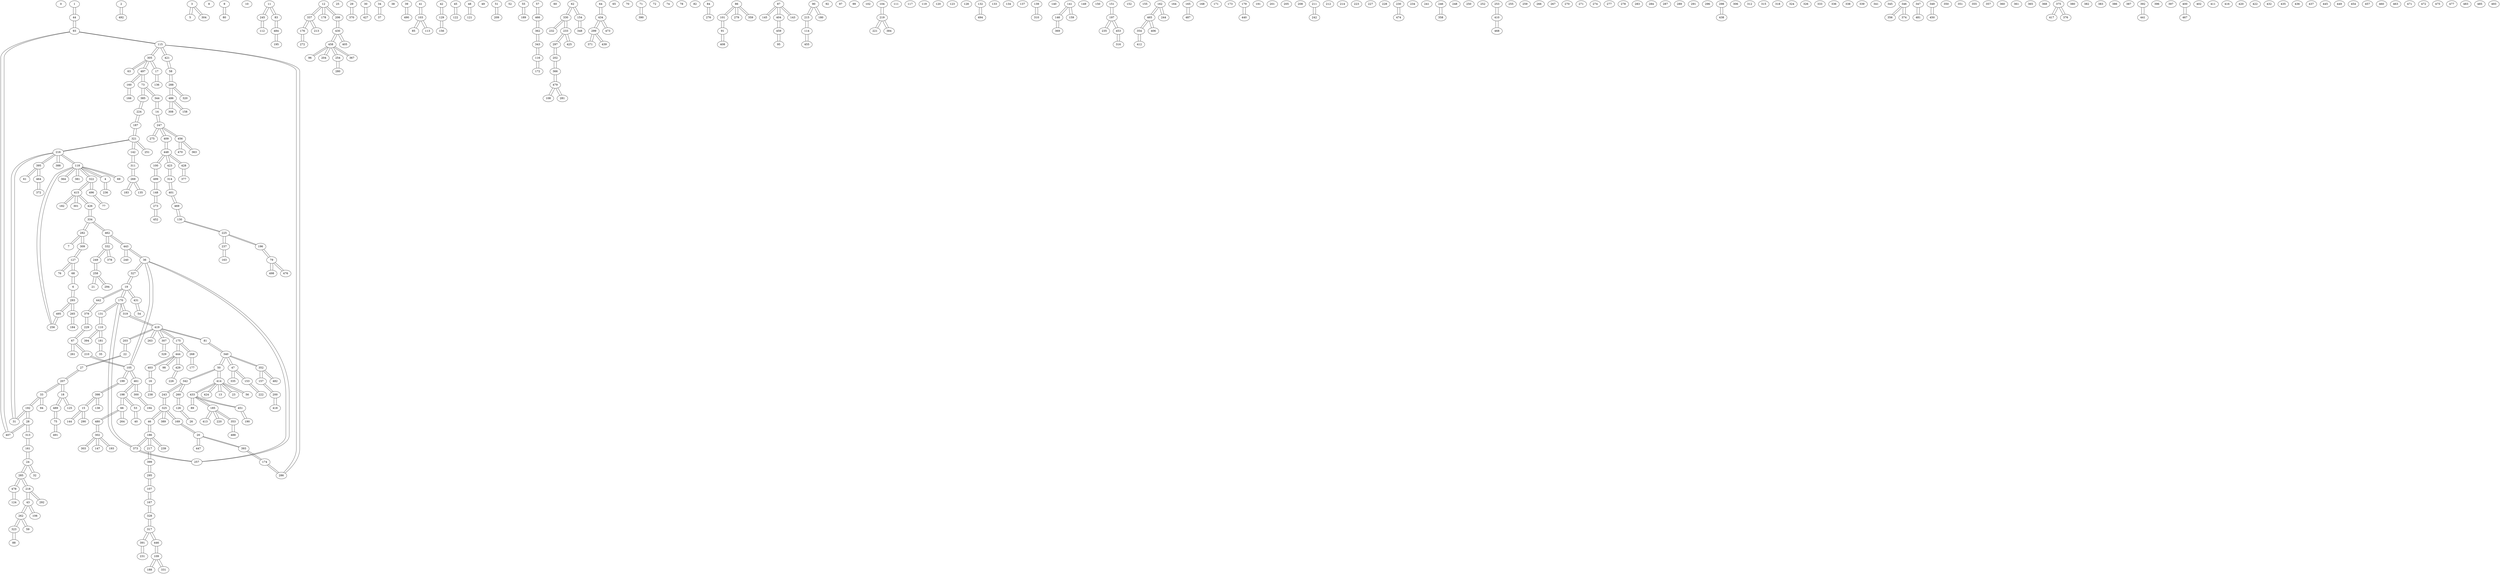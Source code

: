 graph {
0;
1 -- 44
2 -- 492
3 -- 5
3 -- 304
4 -- 118
4 -- 236
5 -- 3
6 -- 293
6 -- 68
7 -- 282
8;
9 -- 80
10;
11 -- 245
11 -- 83
12 -- 337
12 -- 178
12 -- 206
13 -- 414
14 -- 247
14 -- 344
15 -- 398
15 -- 144
15 -- 290
16 -- 238
16 -- 403
17 -- 136
17 -- 305
18 -- 125
18 -- 489
18 -- 207
19 -- 327
19 -- 442
19 -- 431
19 -- 170
20 -- 169
20 -- 447
20 -- 393
21 -- 258
22 -- 27
22 -- 203
23 -- 414
24 -- 285
24 -- 161
24 -- 32
25;
26 -- 126
27 -- 22
27 -- 207
28 -- 407
28 -- 192
28 -- 313
29 -- 370
30 -- 427
31 -- 192
31 -- 216
32 -- 24
33 -- 192
33 -- 94
33 -- 207
34 -- 37
35 -- 181
36 -- 105
36 -- 257
36 -- 327
36 -- 443
37 -- 34
38;
39 -- 490
40 -- 53
41 -- 103
42 -- 129
43 -- 218
43 -- 106
43 -- 262
44 -- 1
44 -- 93
45 -- 122
46 -- 186
46 -- 325
47 -- 335
47 -- 153
47 -- 340
48 -- 121
49;
50 -- 414
50 -- 340
50 -- 342
51 -- 209
52;
53 -- 198
53 -- 40
54 -- 431
55 -- 189
56 -- 414
57 -- 466
58 -- 288
58 -- 421
59 -- 262
60;
61 -- 395
62 -- 330
62 -- 154
63 -- 305
64 -- 434
65;
66 -- 480
66 -- 264
66 -- 198
67 -- 261
67 -- 210
67 -- 229
68 -- 127
68 -- 6
69 -- 118
70;
71 -- 390
72;
73 -- 344
73 -- 497
73 -- 385
74;
75 -- 491
75 -- 489
76 -- 127
77 -- 496
78;
79 -- 476
79 -- 196
79 -- 498
80 -- 9
81 -- 340
81 -- 419
82;
83 -- 484
83 -- 11
84 -- 276
85 -- 103
86 -- 101
86 -- 279
86 -- 359
87 -- 145
87 -- 404
87 -- 143
88 -- 323
89 -- 433
90 -- 215
90 -- 180
91 -- 101
91 -- 408
92;
93 -- 44
93 -- 407
93 -- 115
94 -- 33
95 -- 459
96 -- 458
97;
98 -- 444
99;
100 -- 448
100 -- 499
101 -- 86
101 -- 91
102;
103 -- 41
103 -- 113
103 -- 85
104 -- 219
105 -- 210
105 -- 36
105 -- 199
105 -- 461
106 -- 43
107 -- 167
107 -- 295
108 -- 479
109 -- 446
109 -- 188
109 -- 331
110 -- 394
110 -- 131
110 -- 181
111;
112 -- 245
113 -- 103
114 -- 455
114 -- 215
115 -- 305
115 -- 286
115 -- 421
115 -- 93
116 -- 172
116 -- 343
117;
118 -- 256
118 -- 364
118 -- 381
118 -- 216
118 -- 4
118 -- 69
118 -- 322
119;
120;
121 -- 48
122 -- 45
123;
124 -- 478
125 -- 18
126 -- 26
126 -- 260
127 -- 68
127 -- 309
127 -- 76
128;
129 -- 156
129 -- 42
130 -- 469
130 -- 225
131 -- 170
131 -- 110
132 -- 494
133;
134;
135 -- 269
136 -- 17
137;
138 -- 398
139 -- 310
140;
141 -- 146
141 -- 159
142 -- 321
142 -- 311
143 -- 87
144 -- 15
145 -- 87
146 -- 141
146 -- 369
147 -- 302
148 -- 499
148 -- 273
149;
150;
151 -- 197
152;
153 -- 222
153 -- 47
154 -- 348
154 -- 62
155;
156 -- 129
157 -- 200
157 -- 352
158 -- 486
159 -- 141
160 -- 166
160 -- 497
161 -- 313
161 -- 24
162 -- 465
162 -- 244
163 -- 237
164;
165 -- 487
166 -- 160
167 -- 107
167 -- 328
168;
169 -- 325
169 -- 20
170 -- 131
170 -- 373
170 -- 319
170 -- 19
171;
172 -- 116
173;
174 -- 286
174 -- 393
175 -- 419
175 -- 268
175 -- 444
176 -- 337
176 -- 272
177 -- 268
178 -- 12
179 -- 440
180 -- 90
181 -- 110
181 -- 35
182 -- 415
183 -- 269
184 -- 265
185 -- 413
185 -- 433
185 -- 220
185 -- 353
186 -- 239
186 -- 46
186 -- 373
186 -- 217
187 -- 321
187 -- 224
188 -- 109
189 -- 55
190 -- 451
191;
192 -- 33
192 -- 28
192 -- 31
193 -- 302
194 -- 300
195 -- 484
196 -- 79
196 -- 225
197 -- 235
197 -- 453
197 -- 151
198 -- 53
198 -- 66
198 -- 461
199 -- 398
199 -- 105
200 -- 418
200 -- 157
201;
202 -- 366
202 -- 297
203 -- 419
203 -- 22
204 -- 458
205;
206 -- 430
206 -- 12
207 -- 27
207 -- 33
207 -- 18
208;
209 -- 51
210 -- 105
210 -- 67
211 -- 242
212;
213 -- 337
214;
215 -- 90
215 -- 114
216 -- 395
216 -- 388
216 -- 118
216 -- 321
216 -- 31
217 -- 399
217 -- 186
218 -- 292
218 -- 43
218 -- 285
219 -- 221
219 -- 384
219 -- 104
220 -- 185
221 -- 219
222 -- 153
223;
224 -- 385
224 -- 187
225 -- 237
225 -- 130
225 -- 196
226 -- 429
227;
228;
229 -- 379
229 -- 67
230 -- 474
231 -- 391
232 -- 330
233 -- 425
233 -- 297
233 -- 330
234;
235 -- 197
236 -- 4
237 -- 163
237 -- 225
238 -- 16
239 -- 186
240 -- 443
241;
242 -- 211
243 -- 342
243 -- 325
244 -- 162
245 -- 112
245 -- 11
246 -- 358
247 -- 409
247 -- 14
247 -- 456
247 -- 275
248;
249 -- 258
249 -- 332
250;
251 -- 321
252;
253 -- 410
254 -- 280
254 -- 458
255;
256 -- 118
256 -- 495
257 -- 36
257 -- 373
258 -- 21
258 -- 294
258 -- 249
259;
260 -- 126
260 -- 342
261 -- 67
262 -- 59
262 -- 323
262 -- 43
263 -- 419
264 -- 66
265 -- 184
265 -- 293
266;
267;
268 -- 177
268 -- 175
269 -- 135
269 -- 311
269 -- 183
270;
271;
272 -- 176
273 -- 452
273 -- 148
274;
275 -- 247
276 -- 84
277;
278;
279 -- 86
280 -- 254
281 -- 479
282 -- 309
282 -- 334
282 -- 7
283;
284;
285 -- 24
285 -- 478
285 -- 218
286 -- 174
286 -- 115
287;
288 -- 320
288 -- 58
288 -- 486
289;
290 -- 15
291;
292 -- 218
293 -- 6
293 -- 495
293 -- 265
294 -- 258
295 -- 399
295 -- 107
296;
297 -- 202
297 -- 233
298 -- 438
299 -- 371
299 -- 439
299 -- 434
300 -- 461
300 -- 194
301 -- 415
302 -- 193
302 -- 480
302 -- 147
302 -- 303
303 -- 302
304 -- 3
305 -- 115
305 -- 63
305 -- 497
305 -- 17
306;
307 -- 329
307 -- 419
308 -- 486
309 -- 282
309 -- 127
310 -- 139
311 -- 269
311 -- 142
312;
313 -- 161
313 -- 28
314 -- 401
314 -- 423
315;
316 -- 453
317 -- 391
317 -- 328
317 -- 446
318;
319 -- 170
319 -- 419
320 -- 288
321 -- 142
321 -- 187
321 -- 251
321 -- 216
322 -- 496
322 -- 415
322 -- 118
323 -- 262
323 -- 88
324;
325 -- 169
325 -- 243
325 -- 389
325 -- 46
326;
327 -- 19
327 -- 36
328 -- 167
328 -- 317
329 -- 307
330 -- 62
330 -- 232
330 -- 233
331 -- 109
332 -- 462
332 -- 378
332 -- 249
333;
334 -- 426
334 -- 282
334 -- 462
335 -- 47
336;
337 -- 12
337 -- 176
337 -- 213
338;
339;
340 -- 352
340 -- 81
340 -- 50
340 -- 47
341;
342 -- 243
342 -- 50
342 -- 260
343 -- 116
343 -- 362
344 -- 73
344 -- 14
345;
346 -- 356
346 -- 374
347 -- 481
348 -- 154
349 -- 450
350;
351;
352 -- 157
352 -- 340
352 -- 482
353 -- 488
353 -- 185
354 -- 412
354 -- 465
355;
356 -- 346
357;
358 -- 246
359 -- 86
360;
361;
362 -- 466
362 -- 343
363 -- 456
364 -- 118
365;
366 -- 202
366 -- 479
367 -- 458
368;
369 -- 146
370 -- 29
371 -- 299
372 -- 464
373 -- 170
373 -- 186
373 -- 257
374 -- 346
375 -- 417
375 -- 376
376 -- 375
377 -- 428
378 -- 332
379 -- 229
379 -- 442
380;
381 -- 118
382;
383;
384 -- 219
385 -- 224
385 -- 73
386;
387;
388 -- 216
389 -- 325
390 -- 71
391 -- 317
391 -- 231
392 -- 441
393 -- 20
393 -- 174
394 -- 110
395 -- 216
395 -- 61
395 -- 464
396;
397;
398 -- 15
398 -- 138
398 -- 199
399 -- 217
399 -- 295
400 -- 467
401 -- 469
401 -- 314
402;
403 -- 444
403 -- 16
404 -- 87
404 -- 459
405 -- 430
406 -- 465
407 -- 28
407 -- 93
408 -- 91
409 -- 448
409 -- 247
410 -- 468
410 -- 253
411;
412 -- 354
413 -- 185
414 -- 424
414 -- 23
414 -- 50
414 -- 56
414 -- 433
414 -- 13
415 -- 182
415 -- 301
415 -- 322
415 -- 426
416;
417 -- 375
418 -- 200
419 -- 175
419 -- 263
419 -- 203
419 -- 81
419 -- 319
419 -- 307
420;
421 -- 58
421 -- 115
422;
423 -- 314
423 -- 448
424 -- 414
425 -- 233
426 -- 334
426 -- 415
427 -- 30
428 -- 377
428 -- 448
429 -- 444
429 -- 226
430 -- 458
430 -- 206
430 -- 405
431 -- 54
431 -- 19
432;
433 -- 185
433 -- 89
433 -- 414
433 -- 451
434 -- 64
434 -- 299
434 -- 473
435;
436;
437;
438 -- 298
439 -- 299
440 -- 179
441 -- 392
442 -- 19
442 -- 379
443 -- 462
443 -- 240
443 -- 36
444 -- 403
444 -- 175
444 -- 98
444 -- 429
445;
446 -- 109
446 -- 317
447 -- 20
448 -- 409
448 -- 428
448 -- 100
448 -- 423
449;
450 -- 349
451 -- 190
451 -- 433
452 -- 273
453 -- 316
453 -- 197
454;
455 -- 114
456 -- 363
456 -- 470
456 -- 247
457;
458 -- 430
458 -- 96
458 -- 367
458 -- 204
458 -- 254
459 -- 95
459 -- 404
460;
461 -- 300
461 -- 105
461 -- 198
462 -- 332
462 -- 443
462 -- 334
463;
464 -- 395
464 -- 372
465 -- 406
465 -- 162
465 -- 354
466 -- 57
466 -- 362
467 -- 400
468 -- 410
469 -- 401
469 -- 130
470 -- 456
471;
472;
473 -- 434
474 -- 230
475;
476 -- 79
477;
478 -- 124
478 -- 285
479 -- 108
479 -- 281
479 -- 366
480 -- 302
480 -- 66
481 -- 347
482 -- 352
483;
484 -- 195
484 -- 83
485;
486 -- 288
486 -- 158
486 -- 308
487 -- 165
488 -- 353
489 -- 18
489 -- 75
490 -- 39
491 -- 75
492 -- 2
493;
494 -- 132
495 -- 256
495 -- 293
496 -- 77
496 -- 322
497 -- 160
497 -- 305
497 -- 73
498 -- 79
499 -- 100
499 -- 148
}
